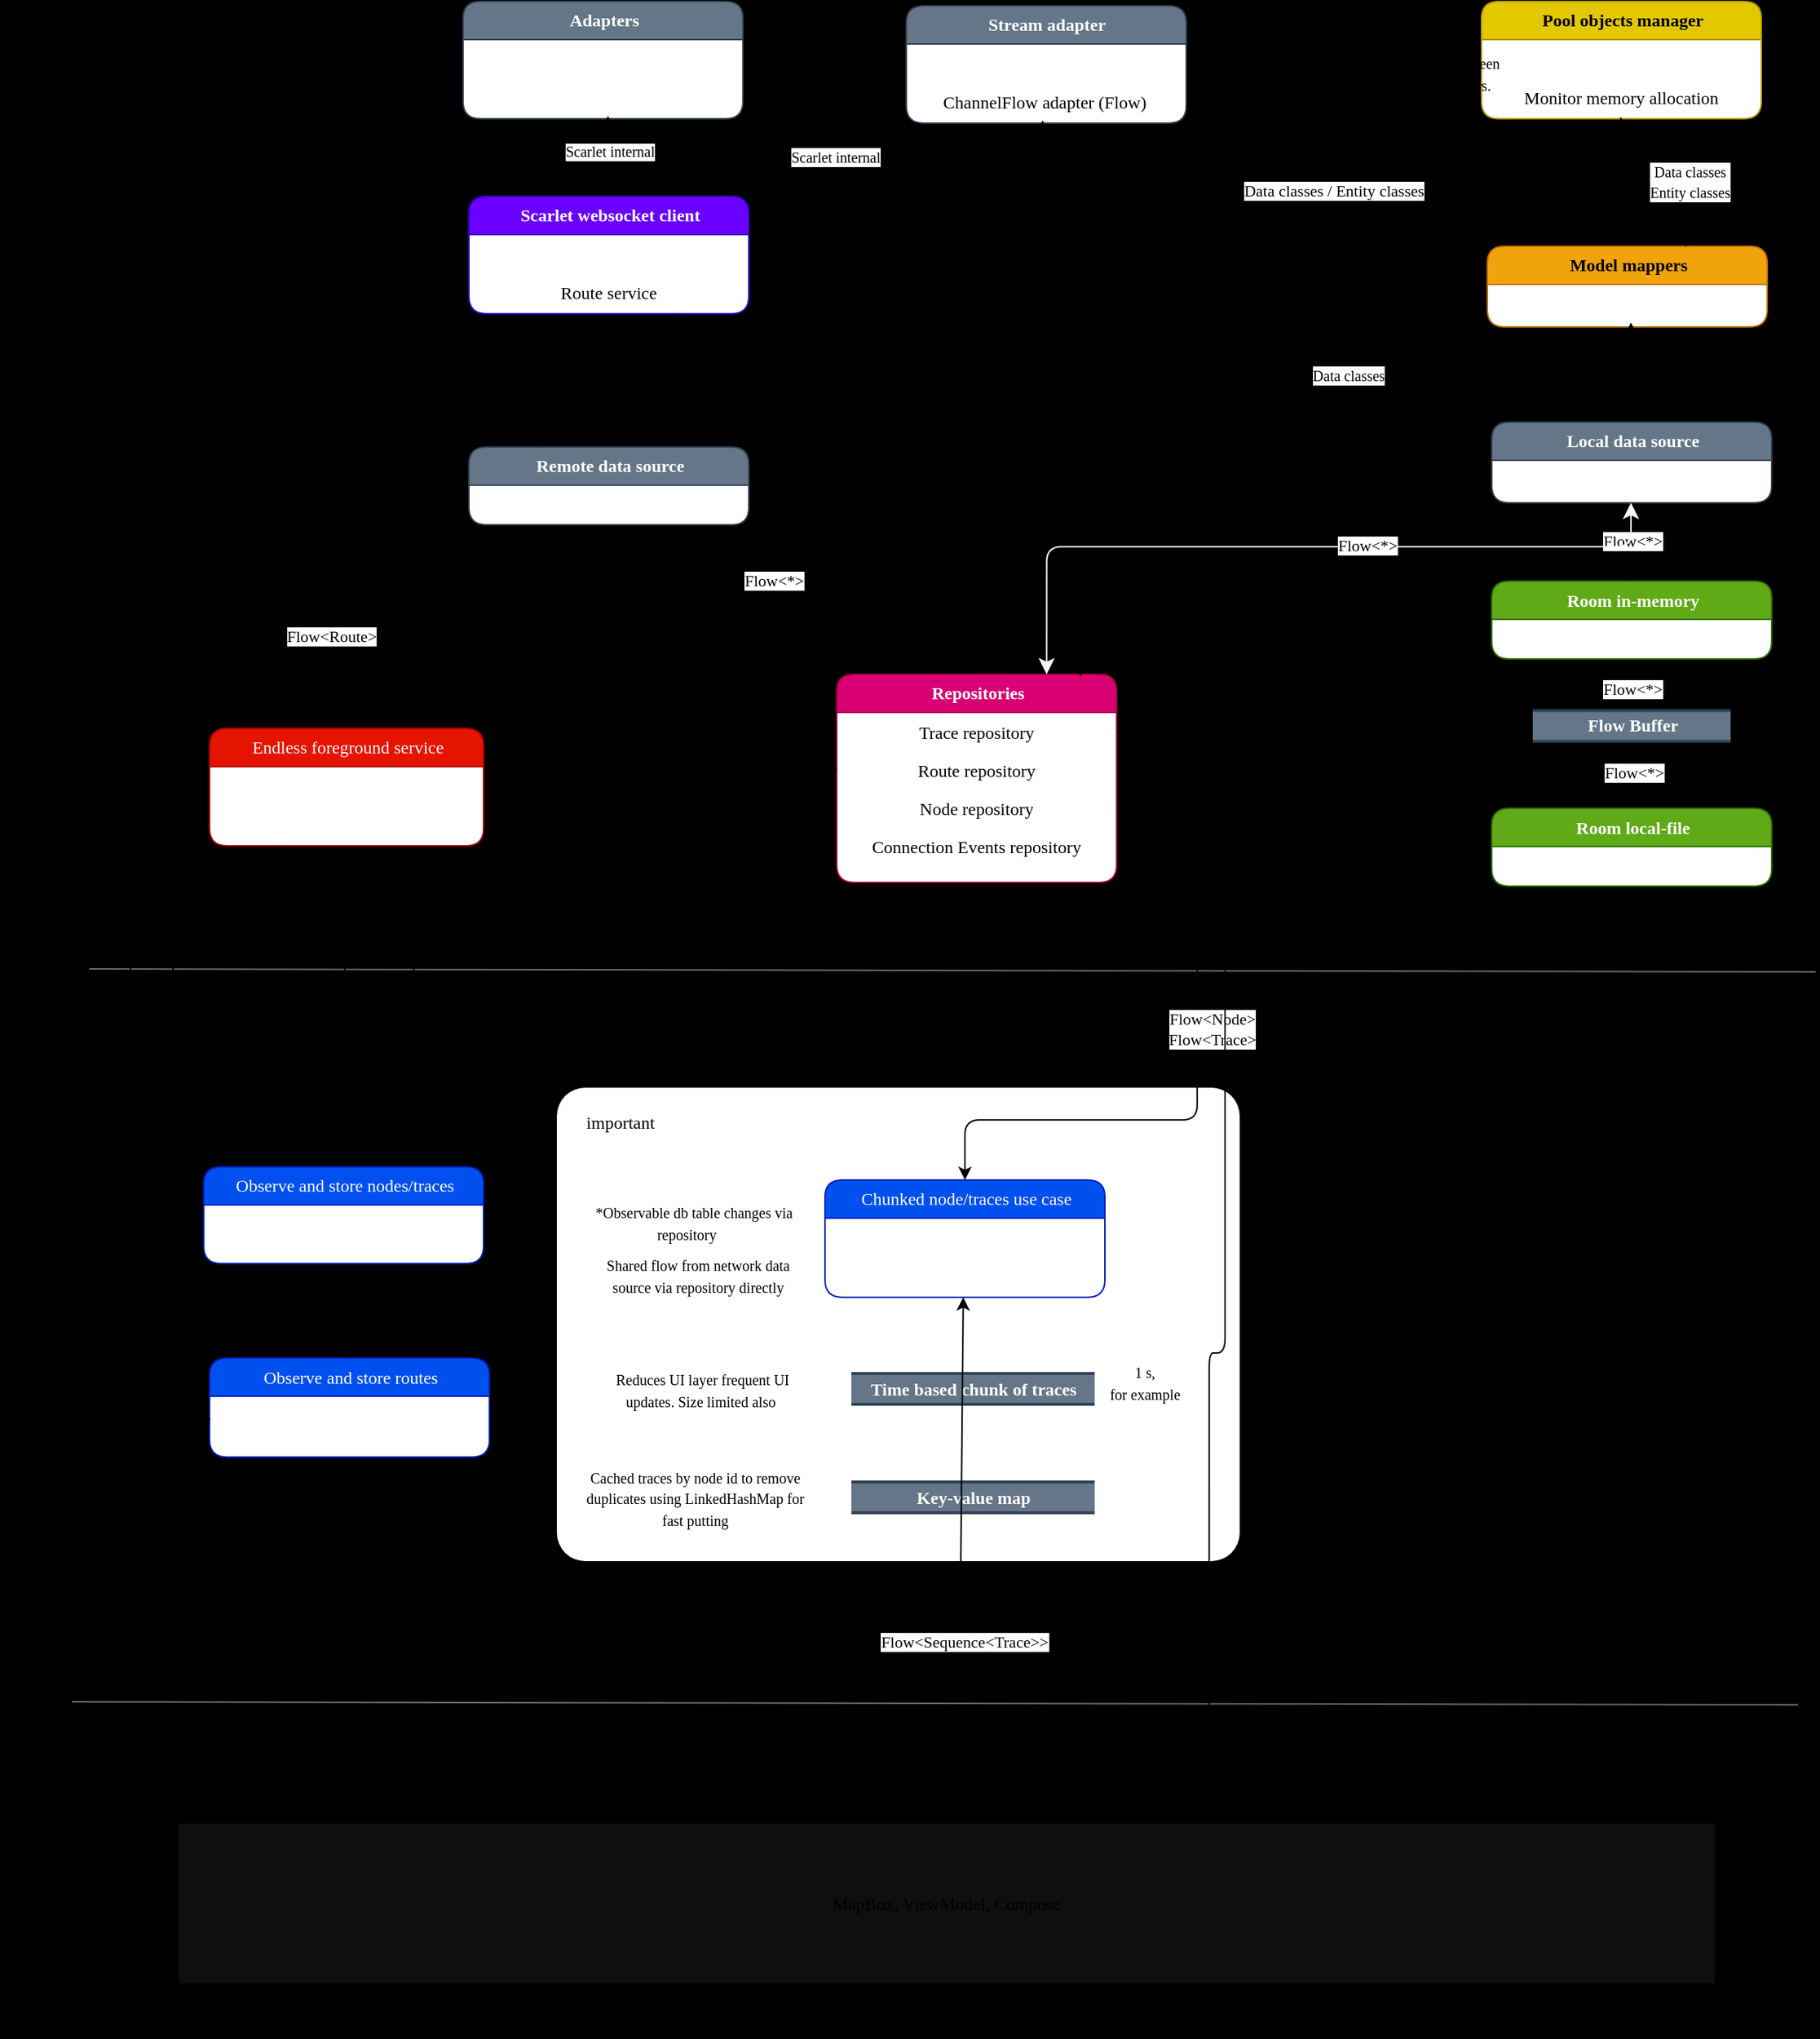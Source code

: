 <mxfile version="23.0.2" type="device">
  <diagram name="Page-1" id="5d7acffa-a066-3a61-03fe-96351882024d">
    <mxGraphModel dx="5481" dy="1318" grid="0" gridSize="10" guides="1" tooltips="1" connect="1" arrows="1" fold="1" page="1" pageScale="1" pageWidth="1169" pageHeight="827" background="#000000" math="0" shadow="0">
      <root>
        <mxCell id="0" />
        <mxCell id="1" parent="0" />
        <mxCell id="llshWdPmbfucuasrwV5s-151" value="MapBox, ViewModel, Compose" style="rounded=0;whiteSpace=wrap;html=1;fillColor=#0f0f0f;strokeColor=none;fontFamily=Avenir;" vertex="1" parent="1">
          <mxGeometry x="-2260" y="2220" width="1048" height="109" as="geometry" />
        </mxCell>
        <mxCell id="llshWdPmbfucuasrwV5s-121" value="" style="rounded=1;whiteSpace=wrap;html=1;strokeColor=none;arcSize=6;fontFamily=Avenir;" vertex="1" parent="1">
          <mxGeometry x="-2002" y="1718" width="466" height="323" as="geometry" />
        </mxCell>
        <mxCell id="llshWdPmbfucuasrwV5s-47" value="" style="endArrow=none;html=1;rounded=0;entryX=0.493;entryY=0.942;entryDx=0;entryDy=0;entryPerimeter=0;startArrow=classic;startFill=1;fontFamily=Avenir;" edge="1" parent="1" source="llshWdPmbfucuasrwV5s-44" target="llshWdPmbfucuasrwV5s-39">
          <mxGeometry width="50" height="50" relative="1" as="geometry">
            <mxPoint x="-1037" y="1426" as="sourcePoint" />
            <mxPoint x="-987" y="1376" as="targetPoint" />
          </mxGeometry>
        </mxCell>
        <mxCell id="llshWdPmbfucuasrwV5s-61" value="Flow&amp;lt;*&amp;gt;" style="edgeLabel;html=1;align=center;verticalAlign=middle;resizable=0;points=[];fontFamily=Avenir;" vertex="1" connectable="0" parent="llshWdPmbfucuasrwV5s-47">
          <mxGeometry x="0.56" y="-1" relative="1" as="geometry">
            <mxPoint y="-1" as="offset" />
          </mxGeometry>
        </mxCell>
        <mxCell id="llshWdPmbfucuasrwV5s-63" value="Flow&amp;lt;*&amp;gt;" style="edgeLabel;html=1;align=center;verticalAlign=middle;resizable=0;points=[];fontFamily=Avenir;" vertex="1" connectable="0" parent="llshWdPmbfucuasrwV5s-47">
          <mxGeometry x="-0.65" y="-1" relative="1" as="geometry">
            <mxPoint x="1" y="-7" as="offset" />
          </mxGeometry>
        </mxCell>
        <mxCell id="21ea969265ad0168-26" value="&lt;b&gt;Scarlet websocket client&lt;/b&gt;" style="swimlane;html=1;fontStyle=0;childLayout=stackLayout;horizontal=1;startSize=26;fillColor=#6a00ff;horizontalStack=0;resizeParent=1;resizeLast=0;collapsible=1;marginBottom=0;swimlaneFillColor=default;align=center;rounded=1;shadow=0;comic=0;labelBackgroundColor=none;strokeWidth=1;fontFamily=Avenir;fontSize=12;fontColor=#ffffff;strokeColor=#3700CC;" parent="1" vertex="1">
          <mxGeometry x="-2062" y="1110" width="191" height="80" as="geometry" />
        </mxCell>
        <mxCell id="21ea969265ad0168-27" value="Trace service" style="text;html=1;strokeColor=none;fillColor=none;spacingLeft=4;spacingRight=4;whiteSpace=wrap;overflow=hidden;rotatable=0;points=[[0,0.5],[1,0.5]];portConstraint=eastwest;fontColor=#ffffff;align=center;fontFamily=Avenir;fontStyle=0" parent="21ea969265ad0168-26" vertex="1">
          <mxGeometry y="26" width="191" height="26" as="geometry" />
        </mxCell>
        <mxCell id="21ea969265ad0168-28" value="Route service" style="text;html=1;spacingLeft=4;spacingRight=4;whiteSpace=wrap;overflow=hidden;rotatable=0;points=[[0,0.5],[1,0.5]];portConstraint=eastwest;align=center;fontFamily=Avenir;fontStyle=0" parent="21ea969265ad0168-26" vertex="1">
          <mxGeometry y="52" width="191" height="26" as="geometry" />
        </mxCell>
        <mxCell id="llshWdPmbfucuasrwV5s-8" value="&lt;font style=&quot;font-size: 10px;&quot;&gt;Flow&amp;lt;NetworkTrace&amp;gt;&lt;/font&gt;" style="text;html=1;strokeColor=none;fillColor=none;align=center;verticalAlign=middle;whiteSpace=wrap;rounded=0;fontFamily=Avenir;fontStyle=0" vertex="1" parent="1">
          <mxGeometry x="-2090" y="1217" width="135" height="30" as="geometry" />
        </mxCell>
        <mxCell id="llshWdPmbfucuasrwV5s-9" value="&lt;font style=&quot;font-size: 10px;&quot;&gt;Flow&amp;lt;NetworkRoute&amp;gt;&lt;/font&gt;" style="text;html=1;strokeColor=none;fillColor=none;align=center;verticalAlign=middle;whiteSpace=wrap;rounded=0;fontFamily=Avenir;fontStyle=0" vertex="1" parent="1">
          <mxGeometry x="-1983" y="1217" width="135" height="30" as="geometry" />
        </mxCell>
        <mxCell id="llshWdPmbfucuasrwV5s-20" value="&lt;b&gt;Repositories&lt;/b&gt;" style="swimlane;html=1;fontStyle=0;childLayout=stackLayout;horizontal=1;startSize=26;fillColor=#d80073;horizontalStack=0;resizeParent=1;resizeLast=0;collapsible=1;marginBottom=0;swimlaneFillColor=default;align=center;rounded=1;shadow=0;comic=0;labelBackgroundColor=none;strokeWidth=1;fontFamily=Avenir;fontSize=12;fontColor=#ffffff;strokeColor=#A50040;" vertex="1" parent="1">
          <mxGeometry x="-1811" y="1436" width="191" height="142" as="geometry" />
        </mxCell>
        <mxCell id="llshWdPmbfucuasrwV5s-21" value="Trace repository" style="text;html=1;spacingLeft=4;spacingRight=4;whiteSpace=wrap;overflow=hidden;rotatable=0;points=[[0,0.5],[1,0.5]];portConstraint=eastwest;align=center;fontFamily=Avenir;fontStyle=0;strokeColor=none;" vertex="1" parent="llshWdPmbfucuasrwV5s-20">
          <mxGeometry y="26" width="191" height="26" as="geometry" />
        </mxCell>
        <mxCell id="llshWdPmbfucuasrwV5s-22" value="Route repository" style="text;html=1;spacingLeft=4;spacingRight=4;whiteSpace=wrap;overflow=hidden;rotatable=0;points=[[0,0.5],[1,0.5]];portConstraint=eastwest;align=center;fontFamily=Avenir;fontStyle=0;strokeColor=none;" vertex="1" parent="llshWdPmbfucuasrwV5s-20">
          <mxGeometry y="52" width="191" height="26" as="geometry" />
        </mxCell>
        <mxCell id="llshWdPmbfucuasrwV5s-26" value="Node repository" style="text;html=1;spacingLeft=4;spacingRight=4;whiteSpace=wrap;overflow=hidden;rotatable=0;points=[[0,0.5],[1,0.5]];portConstraint=eastwest;align=center;fontFamily=Avenir;fontStyle=0;strokeColor=none;" vertex="1" parent="llshWdPmbfucuasrwV5s-20">
          <mxGeometry y="78" width="191" height="26" as="geometry" />
        </mxCell>
        <mxCell id="llshWdPmbfucuasrwV5s-35" value="Connection Events repository" style="text;html=1;spacingLeft=4;spacingRight=4;whiteSpace=wrap;overflow=hidden;rotatable=0;points=[[0,0.5],[1,0.5]];portConstraint=eastwest;align=center;fontFamily=Avenir;fontStyle=0;strokeColor=none;" vertex="1" parent="llshWdPmbfucuasrwV5s-20">
          <mxGeometry y="104" width="191" height="26" as="geometry" />
        </mxCell>
        <mxCell id="llshWdPmbfucuasrwV5s-23" value="Endless foreground service" style="swimlane;html=1;fontStyle=0;childLayout=stackLayout;horizontal=1;startSize=26;fillColor=#e51400;horizontalStack=0;resizeParent=1;resizeLast=0;collapsible=1;marginBottom=0;swimlaneFillColor=default;align=center;rounded=1;shadow=0;comic=0;labelBackgroundColor=none;strokeWidth=1;fontFamily=Avenir;fontSize=12;fontColor=#ffffff;strokeColor=#B20000;" vertex="1" parent="1">
          <mxGeometry x="-2239" y="1473" width="187" height="80" as="geometry" />
        </mxCell>
        <mxCell id="llshWdPmbfucuasrwV5s-24" value="Triggers websocket connections" style="text;html=1;strokeColor=none;fillColor=none;spacingLeft=4;spacingRight=4;whiteSpace=wrap;overflow=hidden;rotatable=0;points=[[0,0.5],[1,0.5]];portConstraint=eastwest;fontColor=#ffffff;align=center;fontFamily=Avenir;fontStyle=0" vertex="1" parent="llshWdPmbfucuasrwV5s-23">
          <mxGeometry y="26" width="187" height="26" as="geometry" />
        </mxCell>
        <mxCell id="llshWdPmbfucuasrwV5s-161" value="Displays notifications" style="text;html=1;strokeColor=none;fillColor=none;spacingLeft=4;spacingRight=4;whiteSpace=wrap;overflow=hidden;rotatable=0;points=[[0,0.5],[1,0.5]];portConstraint=eastwest;fontColor=#ffffff;align=center;fontFamily=Avenir;fontStyle=0" vertex="1" parent="llshWdPmbfucuasrwV5s-23">
          <mxGeometry y="52" width="187" height="26" as="geometry" />
        </mxCell>
        <mxCell id="llshWdPmbfucuasrwV5s-27" value="&lt;b&gt;Local data source&lt;/b&gt;" style="swimlane;html=1;fontStyle=0;childLayout=stackLayout;horizontal=1;startSize=26;fillColor=#647687;horizontalStack=0;resizeParent=1;resizeLast=0;collapsible=1;marginBottom=0;swimlaneFillColor=default;align=center;rounded=1;shadow=0;comic=0;labelBackgroundColor=none;strokeWidth=1;fontFamily=Avenir;fontSize=12;fontColor=#ffffff;strokeColor=#314354;" vertex="1" parent="1">
          <mxGeometry x="-1364" y="1264" width="191" height="55" as="geometry" />
        </mxCell>
        <mxCell id="llshWdPmbfucuasrwV5s-28" value="DAOs&amp;nbsp;&amp;nbsp;all-in-one source" style="text;html=1;strokeColor=none;fillColor=none;spacingLeft=4;spacingRight=4;whiteSpace=wrap;overflow=hidden;rotatable=0;points=[[0,0.5],[1,0.5]];portConstraint=eastwest;fontColor=#ffffff;align=center;fontFamily=Avenir;fontStyle=0" vertex="1" parent="llshWdPmbfucuasrwV5s-27">
          <mxGeometry y="26" width="191" height="29" as="geometry" />
        </mxCell>
        <mxCell id="llshWdPmbfucuasrwV5s-31" value="&lt;b&gt;Remote data source&lt;/b&gt;" style="swimlane;html=1;fontStyle=0;childLayout=stackLayout;horizontal=1;startSize=26;fillColor=#647687;horizontalStack=0;resizeParent=1;resizeLast=0;collapsible=1;marginBottom=0;swimlaneFillColor=default;align=center;rounded=1;shadow=0;comic=0;labelBackgroundColor=none;strokeWidth=1;fontFamily=Avenir;fontSize=12;fontColor=#ffffff;strokeColor=#314354;" vertex="1" parent="1">
          <mxGeometry x="-2062" y="1281" width="191" height="53" as="geometry" />
        </mxCell>
        <mxCell id="llshWdPmbfucuasrwV5s-32" value="Network all-in-one source" style="text;html=1;strokeColor=none;fillColor=none;spacingLeft=4;spacingRight=4;whiteSpace=wrap;overflow=hidden;rotatable=0;points=[[0,0.5],[1,0.5]];portConstraint=eastwest;fontColor=#ffffff;align=center;fontFamily=Avenir;fontStyle=0" vertex="1" parent="llshWdPmbfucuasrwV5s-31">
          <mxGeometry y="26" width="191" height="26" as="geometry" />
        </mxCell>
        <mxCell id="llshWdPmbfucuasrwV5s-38" value="&lt;b&gt;Room in-memory&lt;/b&gt;" style="swimlane;html=1;fontStyle=0;childLayout=stackLayout;horizontal=1;startSize=26;horizontalStack=0;resizeParent=1;resizeLast=0;collapsible=1;marginBottom=0;swimlaneFillColor=default;align=center;rounded=1;shadow=0;comic=0;labelBackgroundColor=none;strokeWidth=1;fontFamily=Avenir;fontSize=12;fillColor=#60a917;fontColor=#ffffff;strokeColor=#2D7600;" vertex="1" parent="1">
          <mxGeometry x="-1364" y="1372.5" width="191" height="53" as="geometry" />
        </mxCell>
        <mxCell id="llshWdPmbfucuasrwV5s-39" value="&lt;font style=&quot;font-size: 10px;&quot;&gt;TraceEntity, RouteEntity, NodeEntity&lt;/font&gt;" style="text;html=1;strokeColor=none;fillColor=none;spacingLeft=4;spacingRight=4;whiteSpace=wrap;overflow=hidden;rotatable=0;points=[[0,0.5],[1,0.5]];portConstraint=eastwest;fontColor=#ffffff;align=center;fontFamily=Avenir;fontStyle=0" vertex="1" parent="llshWdPmbfucuasrwV5s-38">
          <mxGeometry y="26" width="191" height="27" as="geometry" />
        </mxCell>
        <mxCell id="llshWdPmbfucuasrwV5s-43" value="" style="endArrow=classic;startArrow=none;html=1;rounded=0;entryX=0.5;entryY=0;entryDx=0;entryDy=0;startFill=0;fontFamily=Avenir;" edge="1" parent="1" source="llshWdPmbfucuasrwV5s-28" target="llshWdPmbfucuasrwV5s-38">
          <mxGeometry width="50" height="50" relative="1" as="geometry">
            <mxPoint x="-1026" y="1416" as="sourcePoint" />
            <mxPoint x="-976" y="1366" as="targetPoint" />
          </mxGeometry>
        </mxCell>
        <mxCell id="llshWdPmbfucuasrwV5s-59" value="&lt;font&gt;Flow&amp;lt;*&amp;gt;&lt;/font&gt;" style="edgeLabel;html=1;align=center;verticalAlign=middle;resizable=0;points=[];fontFamily=Avenir;" vertex="1" connectable="0" parent="llshWdPmbfucuasrwV5s-43">
          <mxGeometry x="-0.053" relative="1" as="geometry">
            <mxPoint as="offset" />
          </mxGeometry>
        </mxCell>
        <mxCell id="llshWdPmbfucuasrwV5s-44" value="&lt;b&gt;Room local-file&lt;/b&gt;" style="swimlane;html=1;fontStyle=0;childLayout=stackLayout;horizontal=1;startSize=26;horizontalStack=0;resizeParent=1;resizeLast=0;collapsible=1;marginBottom=0;swimlaneFillColor=default;align=center;rounded=1;shadow=0;comic=0;labelBackgroundColor=none;strokeWidth=1;fontFamily=Avenir;fontSize=12;fillColor=#60a917;fontColor=#ffffff;strokeColor=#2D7600;" vertex="1" parent="1">
          <mxGeometry x="-1364" y="1527.5" width="191" height="53" as="geometry" />
        </mxCell>
        <mxCell id="llshWdPmbfucuasrwV5s-45" value="(not implemented yet)" style="text;html=1;strokeColor=none;fillColor=none;spacingLeft=4;spacingRight=4;whiteSpace=wrap;overflow=hidden;rotatable=0;points=[[0,0.5],[1,0.5]];portConstraint=eastwest;fontColor=#ffffff;align=center;fontFamily=Avenir;fontStyle=0" vertex="1" parent="llshWdPmbfucuasrwV5s-44">
          <mxGeometry y="26" width="191" height="27" as="geometry" />
        </mxCell>
        <mxCell id="llshWdPmbfucuasrwV5s-46" value="&lt;font&gt;&lt;b&gt;Flow Buffer&lt;/b&gt;&lt;/font&gt;" style="html=1;rounded=0;shadow=0;comic=0;labelBackgroundColor=none;strokeWidth=2;fontFamily=Avenir;fontSize=12;align=center;shape=mxgraph.ios7ui.horLines;fillColor=#647687;strokeColor=#314354;fontColor=#ffffff;" vertex="1" parent="1">
          <mxGeometry x="-1336" y="1460.75" width="135" height="21" as="geometry" />
        </mxCell>
        <mxCell id="llshWdPmbfucuasrwV5s-49" style="html=1;labelBackgroundColor=none;startFill=1;startSize=8;endFill=1;endSize=8;fontFamily=Avenir;fontSize=12;fillColor=#6a00ff;strokeColor=#F5F5F5;fontStyle=0;exitX=0.75;exitY=0;exitDx=0;exitDy=0;startArrow=classic;edgeStyle=orthogonalEdgeStyle;" edge="1" parent="1" source="llshWdPmbfucuasrwV5s-20" target="llshWdPmbfucuasrwV5s-27">
          <mxGeometry relative="1" as="geometry">
            <mxPoint x="-1242" y="1104" as="sourcePoint" />
            <mxPoint x="-1244" y="1257" as="targetPoint" />
            <Array as="points">
              <mxPoint x="-1668" y="1349" />
              <mxPoint x="-1269" y="1349" />
            </Array>
          </mxGeometry>
        </mxCell>
        <mxCell id="llshWdPmbfucuasrwV5s-60" value="Flow&amp;lt;*&amp;gt;" style="edgeLabel;html=1;align=center;verticalAlign=middle;resizable=0;points=[];fontFamily=Avenir;" vertex="1" connectable="0" parent="llshWdPmbfucuasrwV5s-49">
          <mxGeometry x="-0.004" y="-2" relative="1" as="geometry">
            <mxPoint x="48" y="-3" as="offset" />
          </mxGeometry>
        </mxCell>
        <mxCell id="llshWdPmbfucuasrwV5s-51" value="&lt;font style=&quot;font-size: 10px;&quot;&gt;&lt;div&gt;OnOverflow = Suspended&lt;/div&gt;&lt;div&gt;Mitigated due to variance I/O speed on numerous devices.&lt;/div&gt;&lt;/font&gt;" style="text;html=1;strokeColor=none;fillColor=none;align=center;verticalAlign=middle;whiteSpace=wrap;rounded=0;fontFamily=Avenir;" vertex="1" parent="1">
          <mxGeometry x="-1532.5" y="1460.75" width="155" height="45.5" as="geometry" />
        </mxCell>
        <mxCell id="llshWdPmbfucuasrwV5s-52" value="&lt;font style=&quot;font-size: 10px;&quot;&gt;Stores recent data / fast memory&lt;/font&gt;" style="text;html=1;strokeColor=none;fillColor=none;align=center;verticalAlign=middle;whiteSpace=wrap;rounded=0;fontFamily=Avenir;" vertex="1" parent="1">
          <mxGeometry x="-1532.5" y="1395.5" width="155" height="30" as="geometry" />
        </mxCell>
        <mxCell id="llshWdPmbfucuasrwV5s-53" value="&lt;font style=&quot;font-size: 10px;&quot;&gt;Stores all data / slow memory&lt;br&gt;has historical data&lt;br&gt;&lt;/font&gt;" style="text;html=1;strokeColor=none;fillColor=none;align=center;verticalAlign=middle;whiteSpace=wrap;rounded=0;fontFamily=Avenir;" vertex="1" parent="1">
          <mxGeometry x="-1532.5" y="1539" width="155" height="30" as="geometry" />
        </mxCell>
        <mxCell id="llshWdPmbfucuasrwV5s-54" value="&lt;font style=&quot;font-size: 10px;&quot;&gt;Access to all DAOs&lt;br&gt;&lt;/font&gt;" style="text;html=1;strokeColor=none;fillColor=none;align=center;verticalAlign=middle;whiteSpace=wrap;rounded=0;fontFamily=Avenir;" vertex="1" parent="1">
          <mxGeometry x="-1542" y="1285" width="155" height="30" as="geometry" />
        </mxCell>
        <mxCell id="llshWdPmbfucuasrwV5s-64" value="" style="endArrow=classic;startArrow=classic;html=1;rounded=1;entryX=0.25;entryY=0;entryDx=0;entryDy=0;exitX=0.518;exitY=1.038;exitDx=0;exitDy=0;exitPerimeter=0;edgeStyle=orthogonalEdgeStyle;curved=0;endFill=1;fontFamily=Avenir;" edge="1" parent="1" source="llshWdPmbfucuasrwV5s-32" target="llshWdPmbfucuasrwV5s-20">
          <mxGeometry width="50" height="50" relative="1" as="geometry">
            <mxPoint x="-1962.004" y="1343.0" as="sourcePoint" />
            <mxPoint x="-1754.17" y="1443.01" as="targetPoint" />
            <Array as="points">
              <mxPoint x="-1963" y="1373" />
              <mxPoint x="-1763" y="1373" />
            </Array>
          </mxGeometry>
        </mxCell>
        <mxCell id="llshWdPmbfucuasrwV5s-115" value="Flow&amp;lt;*&amp;gt;" style="edgeLabel;html=1;align=center;verticalAlign=middle;resizable=0;points=[];fontFamily=Avenir;" vertex="1" connectable="0" parent="llshWdPmbfucuasrwV5s-64">
          <mxGeometry x="-0.023" y="-2" relative="1" as="geometry">
            <mxPoint y="-3" as="offset" />
          </mxGeometry>
        </mxCell>
        <mxCell id="llshWdPmbfucuasrwV5s-65" value="&lt;span style=&quot;font-size: 10px;&quot;&gt;Provides conenction state/events/&lt;br&gt;RTT time etc&lt;br&gt;&lt;/span&gt;" style="text;html=1;strokeColor=none;fillColor=none;align=center;verticalAlign=middle;whiteSpace=wrap;rounded=0;fontFamily=Avenir;" vertex="1" parent="1">
          <mxGeometry x="-1985" y="1542" width="155" height="30" as="geometry" />
        </mxCell>
        <mxCell id="llshWdPmbfucuasrwV5s-66" value="&lt;span style=&quot;font-size: 10px;&quot;&gt;Provide node and their modes&lt;br&gt;&lt;/span&gt;" style="text;html=1;strokeColor=none;fillColor=none;align=center;verticalAlign=middle;whiteSpace=wrap;rounded=0;fontFamily=Avenir;" vertex="1" parent="1">
          <mxGeometry x="-1985" y="1509" width="155" height="30" as="geometry" />
        </mxCell>
        <mxCell id="llshWdPmbfucuasrwV5s-68" value="&lt;span style=&quot;font-size: 10px;&quot;&gt;Obvious&lt;/span&gt;" style="text;html=1;strokeColor=none;fillColor=none;align=center;verticalAlign=middle;whiteSpace=wrap;rounded=0;fontFamily=Avenir;" vertex="1" parent="1">
          <mxGeometry x="-1985" y="1481.75" width="155" height="30" as="geometry" />
        </mxCell>
        <mxCell id="llshWdPmbfucuasrwV5s-69" value="&lt;font style=&quot;font-size: 10px;&quot;&gt;Obvious&lt;/font&gt;&lt;span style=&quot;font-size: 10px;&quot;&gt;&lt;br&gt;&lt;/span&gt;" style="text;html=1;strokeColor=none;fillColor=none;align=center;verticalAlign=middle;whiteSpace=wrap;rounded=0;fontFamily=Avenir;" vertex="1" parent="1">
          <mxGeometry x="-1985" y="1456.25" width="155" height="30" as="geometry" />
        </mxCell>
        <mxCell id="llshWdPmbfucuasrwV5s-70" value="" style="endArrow=none;startArrow=classic;html=1;rounded=0;entryX=0.251;entryY=1.115;entryDx=0;entryDy=0;entryPerimeter=0;exitX=0.25;exitY=0;exitDx=0;exitDy=0;startFill=1;endFill=0;fontFamily=Avenir;" edge="1" parent="1" source="llshWdPmbfucuasrwV5s-31" target="21ea969265ad0168-28">
          <mxGeometry width="50" height="50" relative="1" as="geometry">
            <mxPoint x="-1680" y="1724" as="sourcePoint" />
            <mxPoint x="-1630" y="1674" as="targetPoint" />
          </mxGeometry>
        </mxCell>
        <mxCell id="llshWdPmbfucuasrwV5s-71" value="" style="endArrow=none;startArrow=classic;html=1;rounded=0;entryX=0.251;entryY=1.115;entryDx=0;entryDy=0;entryPerimeter=0;exitX=0.25;exitY=0;exitDx=0;exitDy=0;startFill=1;endFill=0;fontFamily=Avenir;" edge="1" parent="1">
          <mxGeometry width="50" height="50" relative="1" as="geometry">
            <mxPoint x="-1922" y="1280" as="sourcePoint" />
            <mxPoint x="-1922" y="1190" as="targetPoint" />
          </mxGeometry>
        </mxCell>
        <mxCell id="llshWdPmbfucuasrwV5s-72" value="&lt;b&gt;Stream adapter&lt;/b&gt;" style="swimlane;html=1;fontStyle=0;childLayout=stackLayout;horizontal=1;startSize=26;fillColor=#647687;horizontalStack=0;resizeParent=1;resizeLast=0;collapsible=1;marginBottom=0;swimlaneFillColor=default;align=center;rounded=1;shadow=0;comic=0;labelBackgroundColor=none;strokeWidth=1;fontFamily=Avenir;fontSize=12;fontColor=#ffffff;strokeColor=#314354;" vertex="1" parent="1">
          <mxGeometry x="-1763.5" y="980" width="191" height="80" as="geometry" />
        </mxCell>
        <mxCell id="llshWdPmbfucuasrwV5s-73" value="Coroutine &amp;amp; Channel adapter" style="text;html=1;strokeColor=none;fillColor=none;spacingLeft=4;spacingRight=4;whiteSpace=wrap;overflow=hidden;rotatable=0;points=[[0,0.5],[1,0.5]];portConstraint=eastwest;fontColor=#ffffff;align=center;fontFamily=Avenir;fontStyle=0" vertex="1" parent="llshWdPmbfucuasrwV5s-72">
          <mxGeometry y="26" width="191" height="26" as="geometry" />
        </mxCell>
        <mxCell id="llshWdPmbfucuasrwV5s-74" value="ChannelFlow adapter (Flow)&amp;nbsp;" style="text;html=1;spacingLeft=4;spacingRight=4;whiteSpace=wrap;overflow=hidden;rotatable=0;points=[[0,0.5],[1,0.5]];portConstraint=eastwest;align=center;fontFamily=Avenir;fontStyle=0" vertex="1" parent="llshWdPmbfucuasrwV5s-72">
          <mxGeometry y="52" width="191" height="26" as="geometry" />
        </mxCell>
        <mxCell id="llshWdPmbfucuasrwV5s-75" value="&lt;b&gt;Adapters&lt;/b&gt;" style="swimlane;html=1;fontStyle=0;childLayout=stackLayout;horizontal=1;startSize=26;fillColor=#647687;horizontalStack=0;resizeParent=1;resizeLast=0;collapsible=1;marginBottom=0;swimlaneFillColor=default;align=center;rounded=1;shadow=0;comic=0;labelBackgroundColor=none;strokeWidth=1;fontFamily=Avenir;fontSize=12;fontColor=#ffffff;strokeColor=#314354;" vertex="1" parent="1">
          <mxGeometry x="-2066" y="977" width="191" height="80" as="geometry" />
        </mxCell>
        <mxCell id="llshWdPmbfucuasrwV5s-76" value="GSON message adapter" style="text;html=1;strokeColor=none;fillColor=none;spacingLeft=4;spacingRight=4;whiteSpace=wrap;overflow=hidden;rotatable=0;points=[[0,0.5],[1,0.5]];portConstraint=eastwest;fontColor=#ffffff;align=center;fontFamily=Avenir;fontStyle=0" vertex="1" parent="llshWdPmbfucuasrwV5s-75">
          <mxGeometry y="26" width="191" height="26" as="geometry" />
        </mxCell>
        <mxCell id="llshWdPmbfucuasrwV5s-77" value="&lt;span style=&quot;color: rgb(255, 255, 255);&quot;&gt;Protobuf message adapter&lt;/span&gt;" style="text;html=1;spacingLeft=4;spacingRight=4;whiteSpace=wrap;overflow=hidden;rotatable=0;points=[[0,0.5],[1,0.5]];portConstraint=eastwest;align=center;fontFamily=Avenir;fontStyle=0" vertex="1" parent="llshWdPmbfucuasrwV5s-75">
          <mxGeometry y="52" width="191" height="26" as="geometry" />
        </mxCell>
        <mxCell id="llshWdPmbfucuasrwV5s-78" value="" style="endArrow=classic;startArrow=classic;html=1;rounded=1;entryX=0.487;entryY=1;entryDx=0;entryDy=0;entryPerimeter=0;exitX=0.75;exitY=0;exitDx=0;exitDy=0;edgeStyle=orthogonalEdgeStyle;curved=0;fontFamily=Avenir;" edge="1" parent="1" source="21ea969265ad0168-26" target="llshWdPmbfucuasrwV5s-74">
          <mxGeometry width="50" height="50" relative="1" as="geometry">
            <mxPoint x="-1571" y="1849" as="sourcePoint" />
            <mxPoint x="-1521" y="1799" as="targetPoint" />
          </mxGeometry>
        </mxCell>
        <mxCell id="llshWdPmbfucuasrwV5s-113" value="&lt;font style=&quot;font-size: 10px;&quot;&gt;Scarlet internal&lt;/font&gt;" style="edgeLabel;html=1;align=center;verticalAlign=middle;resizable=0;points=[];fontFamily=Avenir;" vertex="1" connectable="0" parent="llshWdPmbfucuasrwV5s-78">
          <mxGeometry x="-0.037" y="-2" relative="1" as="geometry">
            <mxPoint x="-12" y="-3" as="offset" />
          </mxGeometry>
        </mxCell>
        <mxCell id="llshWdPmbfucuasrwV5s-79" value="" style="endArrow=classic;startArrow=classic;html=1;rounded=0;entryX=0.5;entryY=0;entryDx=0;entryDy=0;exitX=0.518;exitY=1;exitDx=0;exitDy=0;exitPerimeter=0;fontFamily=Avenir;" edge="1" parent="1" source="llshWdPmbfucuasrwV5s-77" target="21ea969265ad0168-26">
          <mxGeometry width="50" height="50" relative="1" as="geometry">
            <mxPoint x="-1571" y="1849" as="sourcePoint" />
            <mxPoint x="-1521" y="1799" as="targetPoint" />
          </mxGeometry>
        </mxCell>
        <mxCell id="llshWdPmbfucuasrwV5s-114" value="Scarlet internal" style="edgeLabel;html=1;align=center;verticalAlign=middle;resizable=0;points=[];fontSize=10;fontFamily=Avenir;" vertex="1" connectable="0" parent="llshWdPmbfucuasrwV5s-79">
          <mxGeometry x="-0.149" y="1" relative="1" as="geometry">
            <mxPoint as="offset" />
          </mxGeometry>
        </mxCell>
        <mxCell id="llshWdPmbfucuasrwV5s-80" value="" style="endArrow=none;html=1;rounded=0;strokeColor=#6B6B6B;fontFamily=Avenir;" edge="1" parent="1">
          <mxGeometry width="50" height="50" relative="1" as="geometry">
            <mxPoint x="-2321" y="1637" as="sourcePoint" />
            <mxPoint x="-1143" y="1639" as="targetPoint" />
          </mxGeometry>
        </mxCell>
        <mxCell id="llshWdPmbfucuasrwV5s-82" value="&lt;font style=&quot;font-size: 26px;&quot;&gt;Data layer&lt;/font&gt;" style="text;html=1;strokeColor=none;fillColor=none;align=center;verticalAlign=middle;whiteSpace=wrap;rounded=0;rotation=-90;fontFamily=Avenir;" vertex="1" parent="1">
          <mxGeometry x="-2455" y="1217" width="201" height="30" as="geometry" />
        </mxCell>
        <mxCell id="llshWdPmbfucuasrwV5s-83" value="&lt;font style=&quot;font-size: 26px;&quot;&gt;Domain layer&lt;/font&gt;" style="text;html=1;strokeColor=none;fillColor=none;align=center;verticalAlign=middle;whiteSpace=wrap;rounded=0;rotation=-90;fontFamily=Avenir;" vertex="1" parent="1">
          <mxGeometry x="-2460" y="1891" width="201" height="30" as="geometry" />
        </mxCell>
        <mxCell id="llshWdPmbfucuasrwV5s-84" value="&lt;font style=&quot;font-size: 26px;&quot;&gt;&amp;nbsp;UI layer&lt;/font&gt;" style="text;html=1;strokeColor=none;fillColor=none;align=center;verticalAlign=middle;whiteSpace=wrap;rounded=0;rotation=-89;fontFamily=Avenir;" vertex="1" parent="1">
          <mxGeometry x="-2465" y="2250" width="201" height="30" as="geometry" />
        </mxCell>
        <mxCell id="llshWdPmbfucuasrwV5s-85" value="&lt;font style=&quot;font-size: 10px;&quot;&gt;Deserializes/serializes in(out)coming websocket messages/classes&amp;nbsp; with GSON&lt;/font&gt;" style="text;html=1;strokeColor=none;fillColor=none;align=center;verticalAlign=middle;whiteSpace=wrap;rounded=0;fontFamily=Avenir;" vertex="1" parent="1">
          <mxGeometry x="-2298" y="988" width="216" height="30" as="geometry" />
        </mxCell>
        <mxCell id="llshWdPmbfucuasrwV5s-86" value="&lt;font style=&quot;font-size: 10px;&quot;&gt;Deserializes/serializes in(out)coming websocket messages/classes&amp;nbsp; with kotlin-serialize (protobuf format)&lt;/font&gt;&lt;span style=&quot;font-size: 10px;&quot;&gt;&lt;br&gt;&lt;/span&gt;" style="text;html=1;strokeColor=none;fillColor=none;align=center;verticalAlign=middle;whiteSpace=wrap;rounded=0;fontFamily=Avenir;" vertex="1" parent="1">
          <mxGeometry x="-2321" y="1016" width="254" height="52" as="geometry" />
        </mxCell>
        <mxCell id="llshWdPmbfucuasrwV5s-87" value="&lt;b&gt;Model mappers&lt;/b&gt;" style="swimlane;html=1;fontStyle=0;childLayout=stackLayout;horizontal=1;startSize=26;fillColor=#f0a30a;horizontalStack=0;resizeParent=1;resizeLast=0;collapsible=1;marginBottom=0;swimlaneFillColor=default;align=center;rounded=1;shadow=0;comic=0;labelBackgroundColor=none;strokeWidth=1;fontFamily=Avenir;fontSize=12;fontColor=#000000;strokeColor=#BD7000;" vertex="1" parent="1">
          <mxGeometry x="-1367" y="1144" width="191" height="55" as="geometry" />
        </mxCell>
        <mxCell id="llshWdPmbfucuasrwV5s-88" value="Network &amp;lt;-&amp;gt; Entity &amp;lt;-&amp;gt; External" style="text;html=1;strokeColor=none;fillColor=none;spacingLeft=4;spacingRight=4;whiteSpace=wrap;overflow=hidden;rotatable=0;points=[[0,0.5],[1,0.5]];portConstraint=eastwest;fontColor=#ffffff;align=center;fontFamily=Avenir;fontStyle=0" vertex="1" parent="llshWdPmbfucuasrwV5s-87">
          <mxGeometry y="26" width="191" height="29" as="geometry" />
        </mxCell>
        <mxCell id="llshWdPmbfucuasrwV5s-89" value="" style="endArrow=classic;startArrow=classic;html=1;rounded=1;exitX=0.5;exitY=0;exitDx=0;exitDy=0;edgeStyle=orthogonalEdgeStyle;fontFamily=Avenir;" edge="1" parent="1" source="llshWdPmbfucuasrwV5s-20">
          <mxGeometry width="50" height="50" relative="1" as="geometry">
            <mxPoint x="-1513" y="1734" as="sourcePoint" />
            <mxPoint x="-1269" y="1196" as="targetPoint" />
            <Array as="points">
              <mxPoint x="-1715" y="1233" />
              <mxPoint x="-1269" y="1233" />
            </Array>
          </mxGeometry>
        </mxCell>
        <mxCell id="llshWdPmbfucuasrwV5s-112" value="&lt;font style=&quot;font-size: 10px;&quot;&gt;Data classes&lt;/font&gt;" style="edgeLabel;html=1;align=center;verticalAlign=middle;resizable=0;points=[];fontFamily=Avenir;" vertex="1" connectable="0" parent="llshWdPmbfucuasrwV5s-89">
          <mxGeometry x="0.32" relative="1" as="geometry">
            <mxPoint x="3" y="-1" as="offset" />
          </mxGeometry>
        </mxCell>
        <mxCell id="llshWdPmbfucuasrwV5s-90" value="&lt;font style=&quot;font-size: 10px;&quot;&gt;Decouple models between data and domain/ui layer&amp;nbsp;&lt;br&gt;&lt;/font&gt;" style="text;html=1;strokeColor=none;fillColor=none;align=center;verticalAlign=middle;whiteSpace=wrap;rounded=0;fontFamily=Avenir;" vertex="1" parent="1">
          <mxGeometry x="-1546" y="1160" width="155" height="30" as="geometry" />
        </mxCell>
        <mxCell id="llshWdPmbfucuasrwV5s-91" value="&lt;span style=&quot;font-size: 10px;&quot;&gt;Async&lt;br&gt;&lt;/span&gt;" style="text;html=1;strokeColor=none;fillColor=none;align=center;verticalAlign=middle;whiteSpace=wrap;rounded=0;fontFamily=Avenir;" vertex="1" parent="1">
          <mxGeometry x="-1921" y="994" width="216" height="30" as="geometry" />
        </mxCell>
        <mxCell id="llshWdPmbfucuasrwV5s-92" value="&lt;span style=&quot;font-size: 10px;&quot;&gt;Converts to Flow&lt;br&gt;&lt;/span&gt;" style="text;html=1;strokeColor=none;fillColor=none;align=center;verticalAlign=middle;whiteSpace=wrap;rounded=0;fontFamily=Avenir;" vertex="1" parent="1">
          <mxGeometry x="-1921" y="1024" width="216" height="30" as="geometry" />
        </mxCell>
        <mxCell id="llshWdPmbfucuasrwV5s-94" value="&lt;span style=&quot;font-size: 10px;&quot;&gt;Keep background work for websocket connections&lt;br&gt;&lt;/span&gt;" style="text;html=1;strokeColor=none;fillColor=none;align=center;verticalAlign=middle;whiteSpace=wrap;rounded=0;fontFamily=Avenir;" vertex="1" parent="1">
          <mxGeometry x="-2223" y="1433" width="155" height="30" as="geometry" />
        </mxCell>
        <mxCell id="llshWdPmbfucuasrwV5s-95" value="Observe and store nodes/traces" style="swimlane;html=1;fontStyle=0;childLayout=stackLayout;horizontal=1;startSize=26;fillColor=#0050ef;horizontalStack=0;resizeParent=1;resizeLast=0;collapsible=1;marginBottom=0;swimlaneFillColor=default;align=center;rounded=1;shadow=0;comic=0;labelBackgroundColor=none;strokeWidth=1;fontFamily=Avenir;fontSize=12;fontColor=#ffffff;strokeColor=#001DBC;" vertex="1" parent="1">
          <mxGeometry x="-2243" y="1772" width="191" height="66" as="geometry" />
        </mxCell>
        <mxCell id="llshWdPmbfucuasrwV5s-96" value="Encapsulates repositories logic" style="text;html=1;strokeColor=none;fillColor=none;spacingLeft=4;spacingRight=4;whiteSpace=wrap;overflow=hidden;rotatable=0;points=[[0,0.5],[1,0.5]];portConstraint=eastwest;fontColor=#ffffff;align=center;fontFamily=Avenir;fontStyle=0" vertex="1" parent="llshWdPmbfucuasrwV5s-95">
          <mxGeometry y="26" width="191" height="31" as="geometry" />
        </mxCell>
        <mxCell id="llshWdPmbfucuasrwV5s-102" value="" style="endArrow=none;startArrow=classic;html=1;rounded=1;entryX=1;entryY=0.5;entryDx=0;entryDy=0;edgeStyle=orthogonalEdgeStyle;curved=0;exitX=0.5;exitY=0;exitDx=0;exitDy=0;endFill=0;fontFamily=Avenir;" edge="1" parent="1" source="llshWdPmbfucuasrwV5s-109" target="llshWdPmbfucuasrwV5s-26">
          <mxGeometry width="50" height="50" relative="1" as="geometry">
            <mxPoint x="-1336.7" y="1775.8" as="sourcePoint" />
            <mxPoint x="-1658" y="1605" as="targetPoint" />
            <Array as="points">
              <mxPoint x="-1724" y="1740" />
              <mxPoint x="-1565" y="1740" />
              <mxPoint x="-1565" y="1527" />
            </Array>
          </mxGeometry>
        </mxCell>
        <mxCell id="llshWdPmbfucuasrwV5s-147" value="Flow&amp;lt;Node&amp;gt;&lt;br&gt;Flow&amp;lt;Trace&amp;gt;" style="edgeLabel;html=1;align=center;verticalAlign=middle;resizable=0;points=[];fontFamily=Avenir;" vertex="1" connectable="0" parent="llshWdPmbfucuasrwV5s-102">
          <mxGeometry x="0.34" y="1" relative="1" as="geometry">
            <mxPoint x="11" y="51" as="offset" />
          </mxGeometry>
        </mxCell>
        <mxCell id="llshWdPmbfucuasrwV5s-103" value="" style="endArrow=none;html=1;rounded=1;entryX=1;entryY=0.5;entryDx=0;entryDy=0;edgeStyle=orthogonalEdgeStyle;curved=0;endFill=0;fontFamily=Avenir;" edge="1" parent="1" target="llshWdPmbfucuasrwV5s-21">
          <mxGeometry width="50" height="50" relative="1" as="geometry">
            <mxPoint x="-1565" y="1536" as="sourcePoint" />
            <mxPoint x="-1658" y="1605" as="targetPoint" />
          </mxGeometry>
        </mxCell>
        <mxCell id="llshWdPmbfucuasrwV5s-107" value="&lt;font&gt;&lt;b&gt;Time based&amp;nbsp;&lt;/b&gt;&lt;/font&gt;&lt;b&gt;chunk of traces&lt;/b&gt;" style="html=1;rounded=0;shadow=0;comic=0;labelBackgroundColor=none;strokeWidth=2;fontFamily=Avenir;fontSize=12;align=center;shape=mxgraph.ios7ui.horLines;fillColor=#647687;strokeColor=#314354;fontColor=#ffffff;" vertex="1" parent="1">
          <mxGeometry x="-1801" y="1913" width="166" height="21" as="geometry" />
        </mxCell>
        <mxCell id="llshWdPmbfucuasrwV5s-109" value="Chunked node/traces use case" style="swimlane;html=1;fontStyle=0;childLayout=stackLayout;horizontal=1;startSize=26;fillColor=#0050ef;horizontalStack=0;resizeParent=1;resizeLast=0;collapsible=1;marginBottom=0;swimlaneFillColor=default;align=center;rounded=1;shadow=0;comic=0;labelBackgroundColor=none;strokeWidth=1;fontFamily=Avenir;fontSize=12;fontColor=#ffffff;strokeColor=#001DBC;" vertex="1" parent="1">
          <mxGeometry x="-1819" y="1781" width="191" height="80" as="geometry" />
        </mxCell>
        <mxCell id="llshWdPmbfucuasrwV5s-110" value="from in-memory db" style="text;html=1;strokeColor=none;fillColor=none;spacingLeft=4;spacingRight=4;whiteSpace=wrap;overflow=hidden;rotatable=0;points=[[0,0.5],[1,0.5]];portConstraint=eastwest;fontColor=#ffffff;align=center;fontFamily=Avenir;fontStyle=0" vertex="1" parent="llshWdPmbfucuasrwV5s-109">
          <mxGeometry y="26" width="191" height="26" as="geometry" />
        </mxCell>
        <mxCell id="llshWdPmbfucuasrwV5s-111" value="from&amp;nbsp;network shared flow" style="text;html=1;strokeColor=none;fillColor=none;spacingLeft=4;spacingRight=4;whiteSpace=wrap;overflow=hidden;rotatable=0;points=[[0,0.5],[1,0.5]];portConstraint=eastwest;fontColor=#ffffff;align=center;fontFamily=Avenir;fontStyle=0" vertex="1" parent="llshWdPmbfucuasrwV5s-109">
          <mxGeometry y="52" width="191" height="26" as="geometry" />
        </mxCell>
        <mxCell id="llshWdPmbfucuasrwV5s-116" value="&lt;font style=&quot;font-size: 10px;&quot;&gt;Shared flow from network data source via repository directly&lt;br&gt;&lt;/font&gt;" style="text;html=1;strokeColor=none;fillColor=none;align=center;verticalAlign=middle;whiteSpace=wrap;rounded=0;fontFamily=Avenir;" vertex="1" parent="1">
          <mxGeometry x="-1983" y="1831" width="155" height="30" as="geometry" />
        </mxCell>
        <mxCell id="llshWdPmbfucuasrwV5s-117" value="&lt;font style=&quot;font-size: 10px;&quot;&gt;&amp;nbsp;*Observable db table changes via repository&amp;nbsp; &amp;nbsp;&lt;br&gt;&lt;/font&gt;" style="text;html=1;strokeColor=none;fillColor=none;align=center;verticalAlign=middle;whiteSpace=wrap;rounded=0;fontFamily=Avenir;" vertex="1" parent="1">
          <mxGeometry x="-1987" y="1795" width="155" height="30" as="geometry" />
        </mxCell>
        <mxCell id="llshWdPmbfucuasrwV5s-118" value="&lt;font style=&quot;font-size: 10px;&quot;&gt;Reduces UI layer frequent UI updates. Size limited also&amp;nbsp;&lt;br&gt;&lt;/font&gt;" style="text;html=1;strokeColor=none;fillColor=none;align=center;verticalAlign=middle;whiteSpace=wrap;rounded=0;fontFamily=Avenir;" vertex="1" parent="1">
          <mxGeometry x="-1980" y="1908.5" width="155" height="30" as="geometry" />
        </mxCell>
        <mxCell id="llshWdPmbfucuasrwV5s-125" value="&lt;font size=&quot;1&quot; style=&quot;&quot;&gt;&lt;span style=&quot;font-size: 12px;&quot;&gt;important&lt;/span&gt;&lt;/font&gt;&lt;span style=&quot;font-size: 10px;&quot;&gt;&lt;br&gt;&lt;/span&gt;" style="text;html=1;strokeColor=none;fillColor=none;align=center;verticalAlign=middle;whiteSpace=wrap;rounded=0;fontFamily=Avenir;" vertex="1" parent="1">
          <mxGeometry x="-2036" y="1727" width="155" height="30" as="geometry" />
        </mxCell>
        <mxCell id="llshWdPmbfucuasrwV5s-127" value="" style="endArrow=none;startArrow=classic;html=1;rounded=0;entryX=0.497;entryY=1.151;entryDx=0;entryDy=0;entryPerimeter=0;exitX=0.5;exitY=0;exitDx=0;exitDy=0;startFill=1;endFill=0;fontFamily=Avenir;" edge="1" parent="1" source="llshWdPmbfucuasrwV5s-95">
          <mxGeometry width="50" height="50" relative="1" as="geometry">
            <mxPoint x="-1708" y="1655" as="sourcePoint" />
            <mxPoint x="-2146.061" y="1554.926" as="targetPoint" />
          </mxGeometry>
        </mxCell>
        <mxCell id="llshWdPmbfucuasrwV5s-128" value="" style="endArrow=none;startArrow=classic;html=1;rounded=1;exitX=0.75;exitY=0;exitDx=0;exitDy=0;edgeStyle=orthogonalEdgeStyle;curved=0;startFill=1;endFill=0;fontFamily=Avenir;" edge="1" parent="1" source="llshWdPmbfucuasrwV5s-95">
          <mxGeometry width="50" height="50" relative="1" as="geometry">
            <mxPoint x="-1709" y="1655" as="sourcePoint" />
            <mxPoint x="-1565" y="1535" as="targetPoint" />
            <Array as="points">
              <mxPoint x="-2100" y="1611" />
              <mxPoint x="-1565" y="1611" />
            </Array>
          </mxGeometry>
        </mxCell>
        <mxCell id="llshWdPmbfucuasrwV5s-131" value="&lt;b style=&quot;color: rgb(0, 0, 0);&quot;&gt;Pool objects manager&lt;/b&gt;" style="swimlane;html=1;fontStyle=0;childLayout=stackLayout;horizontal=1;startSize=26;fillColor=#e3c800;horizontalStack=0;resizeParent=1;resizeLast=0;collapsible=1;marginBottom=0;swimlaneFillColor=default;align=center;rounded=1;shadow=0;comic=0;labelBackgroundColor=none;strokeWidth=1;fontFamily=Avenir;fontSize=12;fontColor=#000000;strokeColor=#B09500;" vertex="1" parent="1">
          <mxGeometry x="-1371" y="977" width="191" height="80" as="geometry" />
        </mxCell>
        <mxCell id="llshWdPmbfucuasrwV5s-132" value="Initialize hot pool of objects&amp;nbsp;" style="text;html=1;strokeColor=none;fillColor=none;spacingLeft=4;spacingRight=4;whiteSpace=wrap;overflow=hidden;rotatable=0;points=[[0,0.5],[1,0.5]];portConstraint=eastwest;fontColor=#ffffff;align=center;fontFamily=Avenir;fontStyle=0" vertex="1" parent="llshWdPmbfucuasrwV5s-131">
          <mxGeometry y="26" width="191" height="26" as="geometry" />
        </mxCell>
        <mxCell id="llshWdPmbfucuasrwV5s-133" value="Monitor memory allocation" style="text;html=1;spacingLeft=4;spacingRight=4;whiteSpace=wrap;overflow=hidden;rotatable=0;points=[[0,0.5],[1,0.5]];portConstraint=eastwest;align=center;fontFamily=Avenir;fontStyle=0" vertex="1" parent="llshWdPmbfucuasrwV5s-131">
          <mxGeometry y="52" width="191" height="26" as="geometry" />
        </mxCell>
        <mxCell id="llshWdPmbfucuasrwV5s-134" value="" style="endArrow=classic;startArrow=none;html=1;rounded=1;entryX=0.498;entryY=1.03;entryDx=0;entryDy=0;entryPerimeter=0;startFill=0;endFill=1;edgeStyle=orthogonalEdgeStyle;curved=0;fontFamily=Avenir;" edge="1" parent="1" target="llshWdPmbfucuasrwV5s-133">
          <mxGeometry width="50" height="50" relative="1" as="geometry">
            <mxPoint x="-1715" y="1245" as="sourcePoint" />
            <mxPoint x="-1659" y="1605" as="targetPoint" />
            <Array as="points">
              <mxPoint x="-1715" y="1107" />
              <mxPoint x="-1276" y="1107" />
            </Array>
          </mxGeometry>
        </mxCell>
        <mxCell id="llshWdPmbfucuasrwV5s-135" value="Data classes / Entity classes" style="edgeLabel;html=1;align=center;verticalAlign=middle;resizable=0;points=[];fontFamily=Avenir;" vertex="1" connectable="0" parent="llshWdPmbfucuasrwV5s-134">
          <mxGeometry x="0.11" y="2" relative="1" as="geometry">
            <mxPoint x="32" y="1" as="offset" />
          </mxGeometry>
        </mxCell>
        <mxCell id="llshWdPmbfucuasrwV5s-136" value="" style="endArrow=classic;startArrow=classic;html=1;rounded=0;entryX=0.73;entryY=1.13;entryDx=0;entryDy=0;entryPerimeter=0;exitX=0.709;exitY=0.009;exitDx=0;exitDy=0;exitPerimeter=0;fontFamily=Avenir;" edge="1" parent="1" source="llshWdPmbfucuasrwV5s-87" target="llshWdPmbfucuasrwV5s-133">
          <mxGeometry width="50" height="50" relative="1" as="geometry">
            <mxPoint x="-1709" y="1655" as="sourcePoint" />
            <mxPoint x="-1659" y="1605" as="targetPoint" />
          </mxGeometry>
        </mxCell>
        <mxCell id="llshWdPmbfucuasrwV5s-137" value="&lt;font style=&quot;font-size: 10px;&quot;&gt;Data classes &lt;br&gt;Entity classes&lt;/font&gt;" style="edgeLabel;html=1;align=center;verticalAlign=middle;resizable=0;points=[];fontFamily=Avenir;" vertex="1" connectable="0" parent="llshWdPmbfucuasrwV5s-136">
          <mxGeometry x="0.111" y="1" relative="1" as="geometry">
            <mxPoint x="3" y="3" as="offset" />
          </mxGeometry>
        </mxCell>
        <mxCell id="llshWdPmbfucuasrwV5s-138" value="&lt;span style=&quot;font-size: 10px;&quot;&gt;&lt;br&gt;&lt;/span&gt;" style="text;html=1;strokeColor=none;fillColor=none;align=center;verticalAlign=middle;whiteSpace=wrap;rounded=0;fontFamily=Avenir;" vertex="1" parent="1">
          <mxGeometry x="-1563" y="1027" width="216" height="30" as="geometry" />
        </mxCell>
        <mxCell id="llshWdPmbfucuasrwV5s-139" value="&lt;b&gt;Key-value map&lt;/b&gt;" style="html=1;rounded=0;shadow=0;comic=0;labelBackgroundColor=none;strokeWidth=2;fontFamily=Avenir;fontSize=12;align=center;shape=mxgraph.ios7ui.horLines;fillColor=#647687;strokeColor=#314354;fontColor=#ffffff;" vertex="1" parent="1">
          <mxGeometry x="-1801" y="1987" width="166" height="21" as="geometry" />
        </mxCell>
        <mxCell id="llshWdPmbfucuasrwV5s-140" value="&lt;font style=&quot;font-size: 10px;&quot;&gt;Cached traces by node id to remove duplicates using LinkedHashMap for fast putting&lt;br&gt;&lt;/font&gt;" style="text;html=1;strokeColor=none;fillColor=none;align=center;verticalAlign=middle;whiteSpace=wrap;rounded=0;fontFamily=Avenir;" vertex="1" parent="1">
          <mxGeometry x="-1985" y="1975.75" width="155" height="43.5" as="geometry" />
        </mxCell>
        <mxCell id="llshWdPmbfucuasrwV5s-141" value="&lt;font style=&quot;font-size: 10px;&quot;&gt;Reduced allocation/deallocation of memory between Network &amp;lt;-&amp;gt; Entity &amp;lt;-&amp;gt; External model mappers.&lt;/font&gt;" style="text;html=1;strokeColor=none;fillColor=none;align=center;verticalAlign=middle;whiteSpace=wrap;rounded=0;fontFamily=Avenir;" vertex="1" parent="1">
          <mxGeometry x="-1572.5" y="1002" width="216" height="47" as="geometry" />
        </mxCell>
        <mxCell id="llshWdPmbfucuasrwV5s-143" value="* Note: Observable queries in Room have one important limitation:&#xa; the query reruns whenever any row in the table is updated, whether or not that row is in the result set. You can ensure that the UI is only notified when the actual query results change by applying the distinctUntilChanged() operator from the corresponding library: Flow&#xa;    &#xa;    Because SQLite database triggers only allow notifications at table level and not at row level,&#xa;    Room can’t know what exactly has changed in the table data,&#xa;    therefore it re-triggers the query defined in the DAO" style="text;whiteSpace=wrap;fontSize=10;align=center;fontFamily=Avenir;" vertex="1" parent="1">
          <mxGeometry x="-1523" y="1786.5" width="350" height="196" as="geometry" />
        </mxCell>
        <mxCell id="llshWdPmbfucuasrwV5s-144" value="" style="endArrow=classic;startArrow=classic;html=1;rounded=0;entryX=0.494;entryY=1.077;entryDx=0;entryDy=0;entryPerimeter=0;fontFamily=Avenir;" edge="1" parent="1" target="llshWdPmbfucuasrwV5s-111">
          <mxGeometry width="50" height="50" relative="1" as="geometry">
            <mxPoint x="-1728" y="2218" as="sourcePoint" />
            <mxPoint x="-1550" y="1654" as="targetPoint" />
          </mxGeometry>
        </mxCell>
        <mxCell id="llshWdPmbfucuasrwV5s-145" value="Flow&amp;lt;Sequence&amp;lt;Trace&amp;gt;&amp;gt;" style="edgeLabel;html=1;align=center;verticalAlign=middle;resizable=0;points=[];fontFamily=Avenir;" vertex="1" connectable="0" parent="llshWdPmbfucuasrwV5s-144">
          <mxGeometry x="-0.335" y="2" relative="1" as="geometry">
            <mxPoint x="5" y="-4" as="offset" />
          </mxGeometry>
        </mxCell>
        <mxCell id="llshWdPmbfucuasrwV5s-146" value="" style="endArrow=none;html=1;rounded=0;strokeColor=#6B6B6B;fontFamily=Avenir;" edge="1" parent="1">
          <mxGeometry width="50" height="50" relative="1" as="geometry">
            <mxPoint x="-2333" y="2137" as="sourcePoint" />
            <mxPoint x="-1155" y="2139" as="targetPoint" />
          </mxGeometry>
        </mxCell>
        <mxCell id="llshWdPmbfucuasrwV5s-153" value="Observe and store routes" style="swimlane;html=1;fontStyle=0;childLayout=stackLayout;horizontal=1;startSize=26;fillColor=#0050ef;horizontalStack=0;resizeParent=1;resizeLast=0;collapsible=1;marginBottom=0;swimlaneFillColor=default;align=center;rounded=1;shadow=0;comic=0;labelBackgroundColor=none;strokeWidth=1;fontFamily=Avenir;fontSize=12;fontColor=#ffffff;strokeColor=#001DBC;" vertex="1" parent="1">
          <mxGeometry x="-2239" y="1902.5" width="191" height="67.5" as="geometry" />
        </mxCell>
        <mxCell id="llshWdPmbfucuasrwV5s-154" value="Encapsulates repositories logic" style="text;html=1;strokeColor=none;fillColor=none;spacingLeft=4;spacingRight=4;whiteSpace=wrap;overflow=hidden;rotatable=0;points=[[0,0.5],[1,0.5]];portConstraint=eastwest;fontColor=#ffffff;align=center;fontFamily=Avenir;fontStyle=0" vertex="1" parent="llshWdPmbfucuasrwV5s-153">
          <mxGeometry y="26" width="191" height="33" as="geometry" />
        </mxCell>
        <mxCell id="llshWdPmbfucuasrwV5s-155" value="" style="endArrow=none;html=1;rounded=1;entryX=0;entryY=0.5;entryDx=0;entryDy=0;exitX=0;exitY=0.5;exitDx=0;exitDy=0;edgeStyle=orthogonalEdgeStyle;curved=0;fontFamily=Avenir;" edge="1" parent="1" source="llshWdPmbfucuasrwV5s-154" target="llshWdPmbfucuasrwV5s-22">
          <mxGeometry width="50" height="50" relative="1" as="geometry">
            <mxPoint x="-1804" y="1687" as="sourcePoint" />
            <mxPoint x="-1754" y="1637" as="targetPoint" />
            <Array as="points">
              <mxPoint x="-2239" y="1943" />
              <mxPoint x="-2293" y="1943" />
              <mxPoint x="-2293" y="1410" />
              <mxPoint x="-1847" y="1410" />
              <mxPoint x="-1847" y="1501" />
            </Array>
          </mxGeometry>
        </mxCell>
        <mxCell id="llshWdPmbfucuasrwV5s-157" value="Flow&amp;lt;Route&amp;gt;" style="edgeLabel;html=1;align=center;verticalAlign=middle;resizable=0;points=[];fontFamily=Avenir;" vertex="1" connectable="0" parent="llshWdPmbfucuasrwV5s-155">
          <mxGeometry x="0.238" relative="1" as="geometry">
            <mxPoint x="6" as="offset" />
          </mxGeometry>
        </mxCell>
        <mxCell id="llshWdPmbfucuasrwV5s-156" value="" style="endArrow=classic;startArrow=classic;html=1;rounded=1;exitX=0.871;exitY=0.011;exitDx=0;exitDy=0;exitPerimeter=0;edgeStyle=orthogonalEdgeStyle;entryX=0.671;entryY=-0.016;entryDx=0;entryDy=0;entryPerimeter=0;fontFamily=Avenir;" edge="1" parent="1" source="llshWdPmbfucuasrwV5s-20" target="llshWdPmbfucuasrwV5s-151">
          <mxGeometry width="50" height="50" relative="1" as="geometry">
            <mxPoint x="-1562" y="1408" as="sourcePoint" />
            <mxPoint x="-1457" y="2209" as="targetPoint" />
            <Array as="points">
              <mxPoint x="-1645" y="1384" />
              <mxPoint x="-1546" y="1384" />
              <mxPoint x="-1546" y="1899" />
              <mxPoint x="-1557" y="1899" />
            </Array>
          </mxGeometry>
        </mxCell>
        <mxCell id="llshWdPmbfucuasrwV5s-162" value="" style="endArrow=none;startArrow=classic;html=1;rounded=1;entryX=0.25;entryY=1;entryDx=0;entryDy=0;exitX=0.5;exitY=0;exitDx=0;exitDy=0;edgeStyle=orthogonalEdgeStyle;strokeColor=default;curved=0;endFill=0;" edge="1" parent="1" source="llshWdPmbfucuasrwV5s-153" target="llshWdPmbfucuasrwV5s-23">
          <mxGeometry width="50" height="50" relative="1" as="geometry">
            <mxPoint x="-1968" y="1782" as="sourcePoint" />
            <mxPoint x="-1918" y="1732" as="targetPoint" />
            <Array as="points">
              <mxPoint x="-2144" y="1871" />
              <mxPoint x="-2264" y="1871" />
              <mxPoint x="-2264" y="1610" />
              <mxPoint x="-2192" y="1610" />
            </Array>
          </mxGeometry>
        </mxCell>
        <mxCell id="llshWdPmbfucuasrwV5s-163" value="&lt;font style=&quot;font-size: 10px;&quot;&gt;1 s, &lt;br&gt;for example&lt;br&gt;&lt;/font&gt;" style="text;html=1;strokeColor=none;fillColor=none;align=center;verticalAlign=middle;whiteSpace=wrap;rounded=0;fontFamily=Avenir;" vertex="1" parent="1">
          <mxGeometry x="-1678" y="1904" width="155" height="30" as="geometry" />
        </mxCell>
        <mxCell id="llshWdPmbfucuasrwV5s-164" value="&lt;font style=&quot;font-size: 10px;&quot;&gt;Sequence used for intermediate operations of Iterable&amp;lt;&amp;gt; in UI layer before render&lt;br&gt;&lt;/font&gt;" style="text;html=1;strokeColor=none;fillColor=none;align=center;verticalAlign=middle;whiteSpace=wrap;rounded=0;fontFamily=Avenir;" vertex="1" parent="1">
          <mxGeometry x="-1974" y="2078" width="155" height="43.5" as="geometry" />
        </mxCell>
      </root>
    </mxGraphModel>
  </diagram>
</mxfile>
